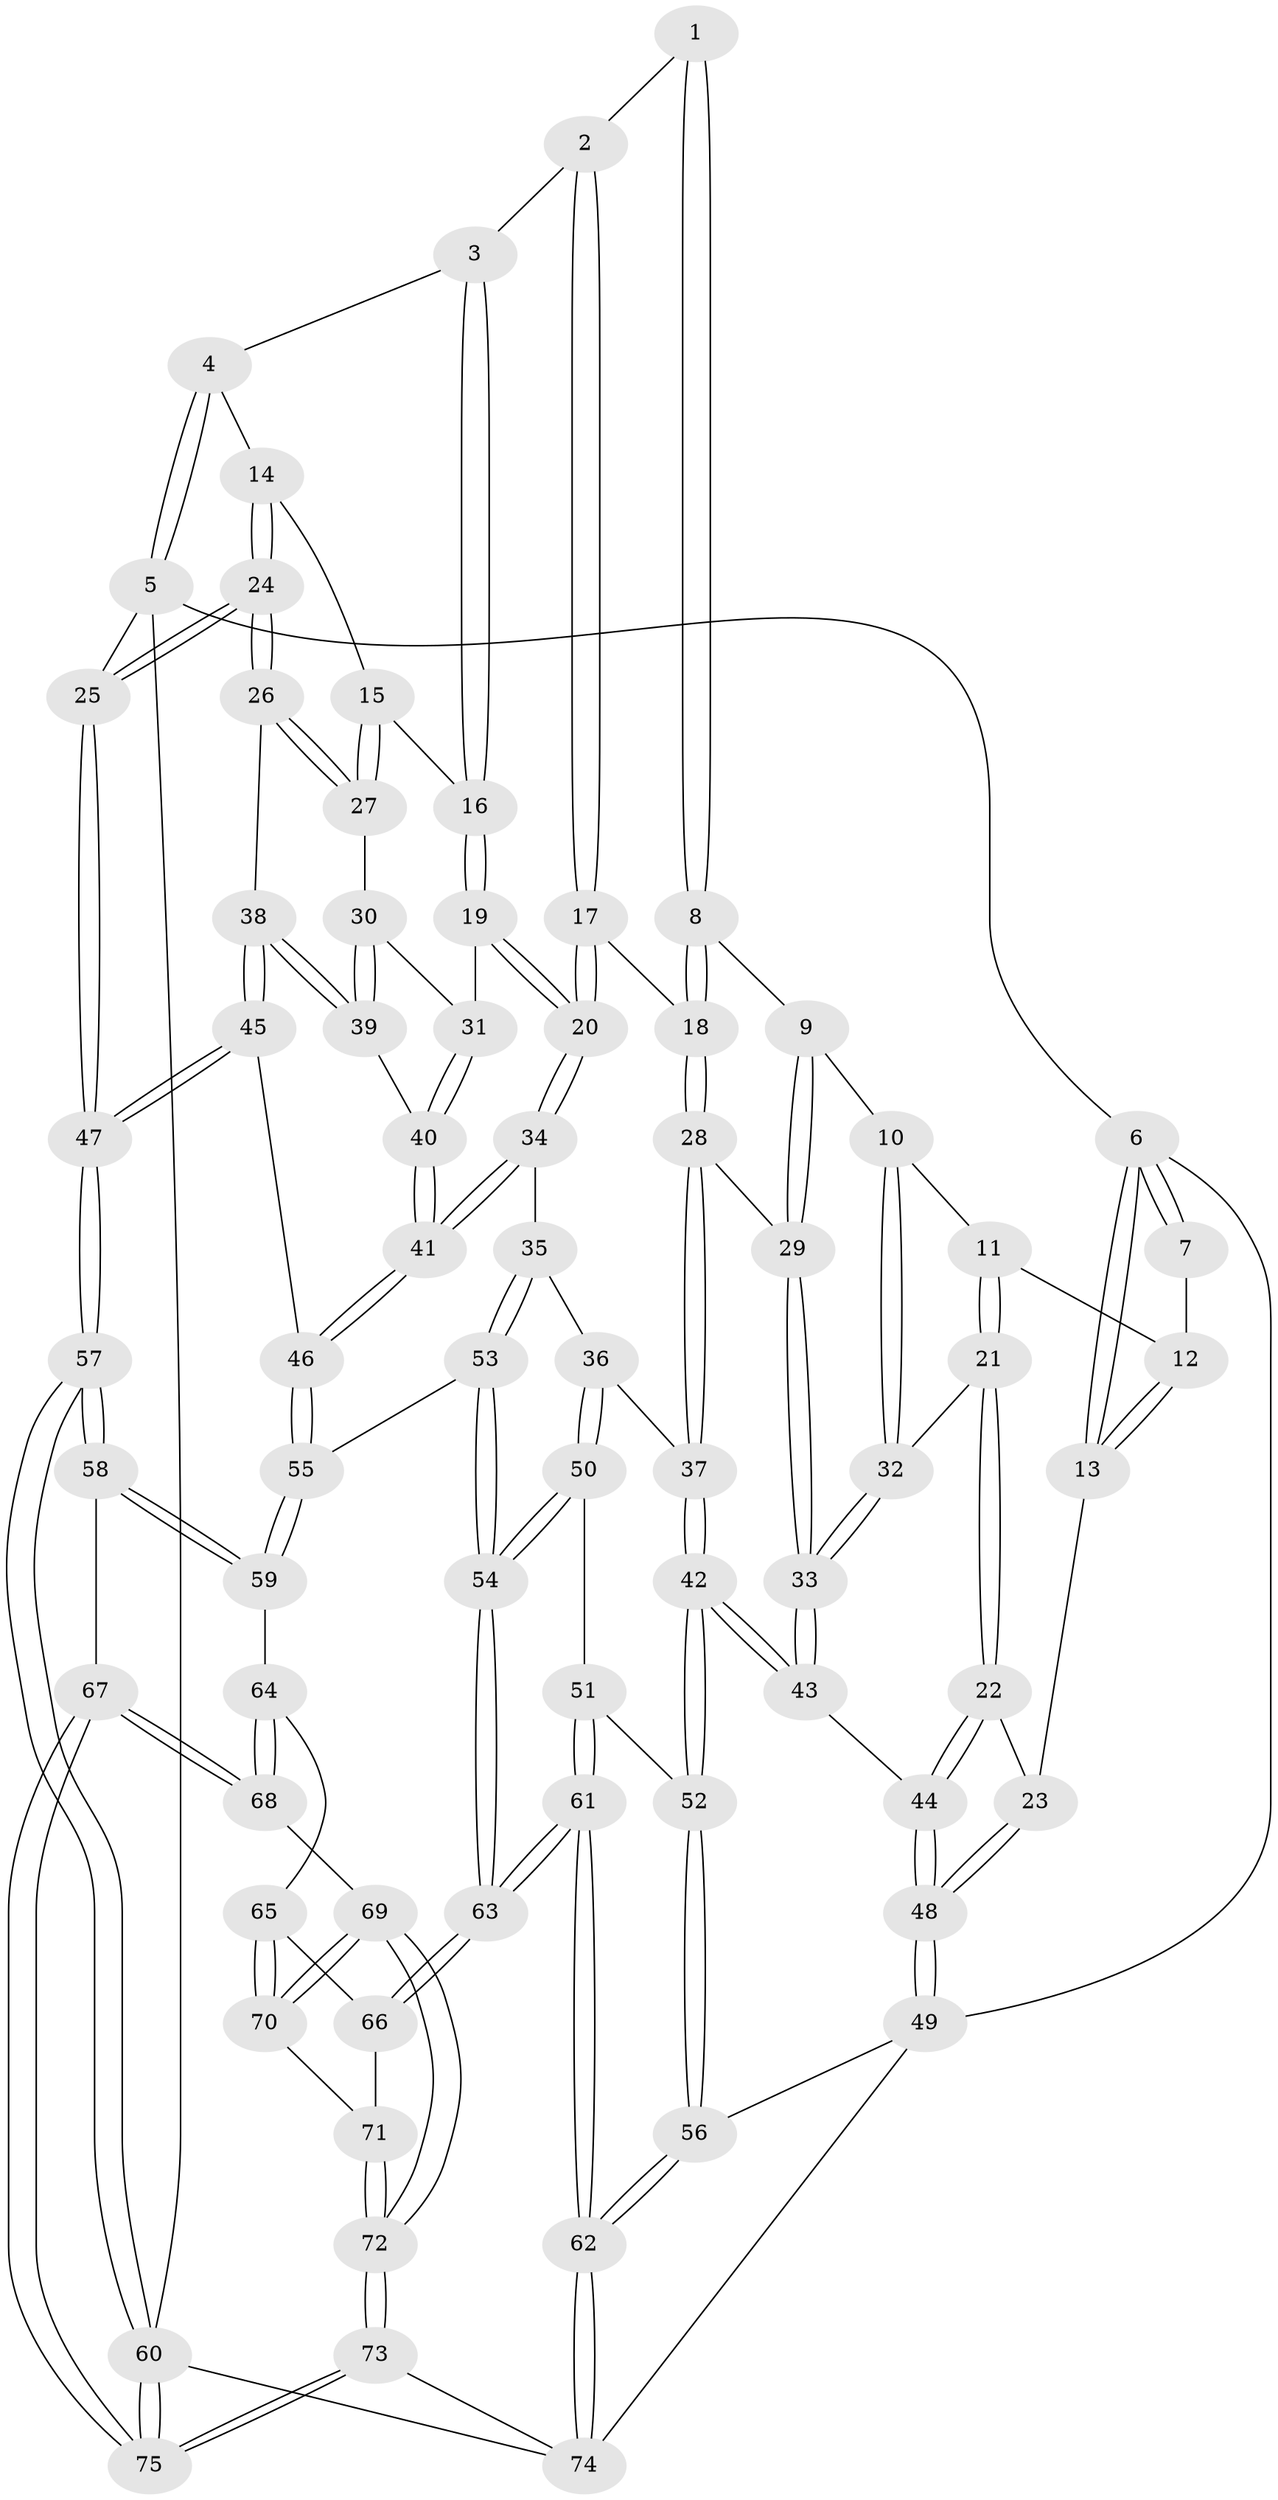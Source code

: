 // coarse degree distribution, {2: 0.13043478260869565, 5: 0.21739130434782608, 3: 0.391304347826087, 4: 0.2608695652173913}
// Generated by graph-tools (version 1.1) at 2025/38/03/04/25 23:38:34]
// undirected, 75 vertices, 184 edges
graph export_dot {
  node [color=gray90,style=filled];
  1 [pos="+0.4581809342613003+0"];
  2 [pos="+0.5523358730479325+0"];
  3 [pos="+0.7315197772032017+0"];
  4 [pos="+0.7456856844129418+0"];
  5 [pos="+1+0"];
  6 [pos="+0+0"];
  7 [pos="+0.1870080208940091+0"];
  8 [pos="+0.31753850038377573+0.12288021766087057"];
  9 [pos="+0.29542870821563666+0.13810289254943608"];
  10 [pos="+0.2620951513325306+0.14736659214377296"];
  11 [pos="+0.1841587974472992+0.02438392002958405"];
  12 [pos="+0.1732484084676955+0"];
  13 [pos="+0+0.24400198491933525"];
  14 [pos="+0.894256946276918+0.08221558112250847"];
  15 [pos="+0.8113255963780323+0.15301487200968517"];
  16 [pos="+0.7447502213585568+0.1560738432575537"];
  17 [pos="+0.533855778748043+0.12508758892984803"];
  18 [pos="+0.5165719102462183+0.14000837901577146"];
  19 [pos="+0.704896320258336+0.20238394800740736"];
  20 [pos="+0.670272473027423+0.2161900264644563"];
  21 [pos="+0.0013785380798849965+0.22386064512894172"];
  22 [pos="+0+0.2456863586747076"];
  23 [pos="+0+0.24789298012220512"];
  24 [pos="+1+0.2561420231186895"];
  25 [pos="+1+0.25744544144575615"];
  26 [pos="+1+0.26756060406823645"];
  27 [pos="+0.8708472511074328+0.21858521946717954"];
  28 [pos="+0.4657926296899122+0.2394950312898776"];
  29 [pos="+0.3964142075086736+0.23276275322075135"];
  30 [pos="+0.8149024864534322+0.2563548150848363"];
  31 [pos="+0.7661655110920701+0.24450964799828784"];
  32 [pos="+0.21707397002210024+0.23152438761242153"];
  33 [pos="+0.26269959092588324+0.31874988848223734"];
  34 [pos="+0.6415496033710772+0.38196282598749104"];
  35 [pos="+0.5129644833496072+0.40830675041018766"];
  36 [pos="+0.48778085814124206+0.4016994426102133"];
  37 [pos="+0.47984361025666467+0.39731010177563836"];
  38 [pos="+1+0.2722770541042265"];
  39 [pos="+0.8375949426893078+0.3121780634057937"];
  40 [pos="+0.7924018202996056+0.3668565083543949"];
  41 [pos="+0.75324452407144+0.4566708377169622"];
  42 [pos="+0.2914486498872086+0.4225057818431529"];
  43 [pos="+0.28333927526962566+0.4163993971467191"];
  44 [pos="+0.22797592016512788+0.42663432354509745"];
  45 [pos="+0.7711877833565453+0.46641301770363985"];
  46 [pos="+0.7612888455198129+0.46850548452551866"];
  47 [pos="+1+0.5460564451905242"];
  48 [pos="+0+0.6295854756887969"];
  49 [pos="+0+0.7173667702388119"];
  50 [pos="+0.4447830203318601+0.5559371373321076"];
  51 [pos="+0.36484479746284826+0.611522239064301"];
  52 [pos="+0.2946471680590669+0.49259188544451843"];
  53 [pos="+0.5707475057269433+0.6219429079134369"];
  54 [pos="+0.5623483148831938+0.6447610238360025"];
  55 [pos="+0.7594608725942509+0.4994348345712403"];
  56 [pos="+0.09371207198374026+0.7556412704584216"];
  57 [pos="+1+0.6641203779684505"];
  58 [pos="+1+0.7018153208580951"];
  59 [pos="+0.8192453438521317+0.6490900724740747"];
  60 [pos="+1+1"];
  61 [pos="+0.39281723343845426+0.8514269747927732"];
  62 [pos="+0.37442179962077526+0.878760185014879"];
  63 [pos="+0.5492005566689288+0.737611522645094"];
  64 [pos="+0.7529901589291045+0.7212074418894372"];
  65 [pos="+0.6902902333503137+0.7382297668965888"];
  66 [pos="+0.5592254555801434+0.7386037732418014"];
  67 [pos="+0.8840928912135573+0.8968839332003338"];
  68 [pos="+0.8064193539984614+0.8346678602857686"];
  69 [pos="+0.7175082224856675+0.8864689952373743"];
  70 [pos="+0.7172807947574642+0.8857025848501018"];
  71 [pos="+0.6252255356318932+0.8125225208628964"];
  72 [pos="+0.70606621142317+0.9192963163275586"];
  73 [pos="+0.6685093674470923+1"];
  74 [pos="+0.4184092354997206+1"];
  75 [pos="+0.8353369143460871+1"];
  1 -- 2;
  1 -- 8;
  1 -- 8;
  2 -- 3;
  2 -- 17;
  2 -- 17;
  3 -- 4;
  3 -- 16;
  3 -- 16;
  4 -- 5;
  4 -- 5;
  4 -- 14;
  5 -- 6;
  5 -- 25;
  5 -- 60;
  6 -- 7;
  6 -- 7;
  6 -- 13;
  6 -- 13;
  6 -- 49;
  7 -- 12;
  8 -- 9;
  8 -- 18;
  8 -- 18;
  9 -- 10;
  9 -- 29;
  9 -- 29;
  10 -- 11;
  10 -- 32;
  10 -- 32;
  11 -- 12;
  11 -- 21;
  11 -- 21;
  12 -- 13;
  12 -- 13;
  13 -- 23;
  14 -- 15;
  14 -- 24;
  14 -- 24;
  15 -- 16;
  15 -- 27;
  15 -- 27;
  16 -- 19;
  16 -- 19;
  17 -- 18;
  17 -- 20;
  17 -- 20;
  18 -- 28;
  18 -- 28;
  19 -- 20;
  19 -- 20;
  19 -- 31;
  20 -- 34;
  20 -- 34;
  21 -- 22;
  21 -- 22;
  21 -- 32;
  22 -- 23;
  22 -- 44;
  22 -- 44;
  23 -- 48;
  23 -- 48;
  24 -- 25;
  24 -- 25;
  24 -- 26;
  24 -- 26;
  25 -- 47;
  25 -- 47;
  26 -- 27;
  26 -- 27;
  26 -- 38;
  27 -- 30;
  28 -- 29;
  28 -- 37;
  28 -- 37;
  29 -- 33;
  29 -- 33;
  30 -- 31;
  30 -- 39;
  30 -- 39;
  31 -- 40;
  31 -- 40;
  32 -- 33;
  32 -- 33;
  33 -- 43;
  33 -- 43;
  34 -- 35;
  34 -- 41;
  34 -- 41;
  35 -- 36;
  35 -- 53;
  35 -- 53;
  36 -- 37;
  36 -- 50;
  36 -- 50;
  37 -- 42;
  37 -- 42;
  38 -- 39;
  38 -- 39;
  38 -- 45;
  38 -- 45;
  39 -- 40;
  40 -- 41;
  40 -- 41;
  41 -- 46;
  41 -- 46;
  42 -- 43;
  42 -- 43;
  42 -- 52;
  42 -- 52;
  43 -- 44;
  44 -- 48;
  44 -- 48;
  45 -- 46;
  45 -- 47;
  45 -- 47;
  46 -- 55;
  46 -- 55;
  47 -- 57;
  47 -- 57;
  48 -- 49;
  48 -- 49;
  49 -- 56;
  49 -- 74;
  50 -- 51;
  50 -- 54;
  50 -- 54;
  51 -- 52;
  51 -- 61;
  51 -- 61;
  52 -- 56;
  52 -- 56;
  53 -- 54;
  53 -- 54;
  53 -- 55;
  54 -- 63;
  54 -- 63;
  55 -- 59;
  55 -- 59;
  56 -- 62;
  56 -- 62;
  57 -- 58;
  57 -- 58;
  57 -- 60;
  57 -- 60;
  58 -- 59;
  58 -- 59;
  58 -- 67;
  59 -- 64;
  60 -- 75;
  60 -- 75;
  60 -- 74;
  61 -- 62;
  61 -- 62;
  61 -- 63;
  61 -- 63;
  62 -- 74;
  62 -- 74;
  63 -- 66;
  63 -- 66;
  64 -- 65;
  64 -- 68;
  64 -- 68;
  65 -- 66;
  65 -- 70;
  65 -- 70;
  66 -- 71;
  67 -- 68;
  67 -- 68;
  67 -- 75;
  67 -- 75;
  68 -- 69;
  69 -- 70;
  69 -- 70;
  69 -- 72;
  69 -- 72;
  70 -- 71;
  71 -- 72;
  71 -- 72;
  72 -- 73;
  72 -- 73;
  73 -- 74;
  73 -- 75;
  73 -- 75;
}
